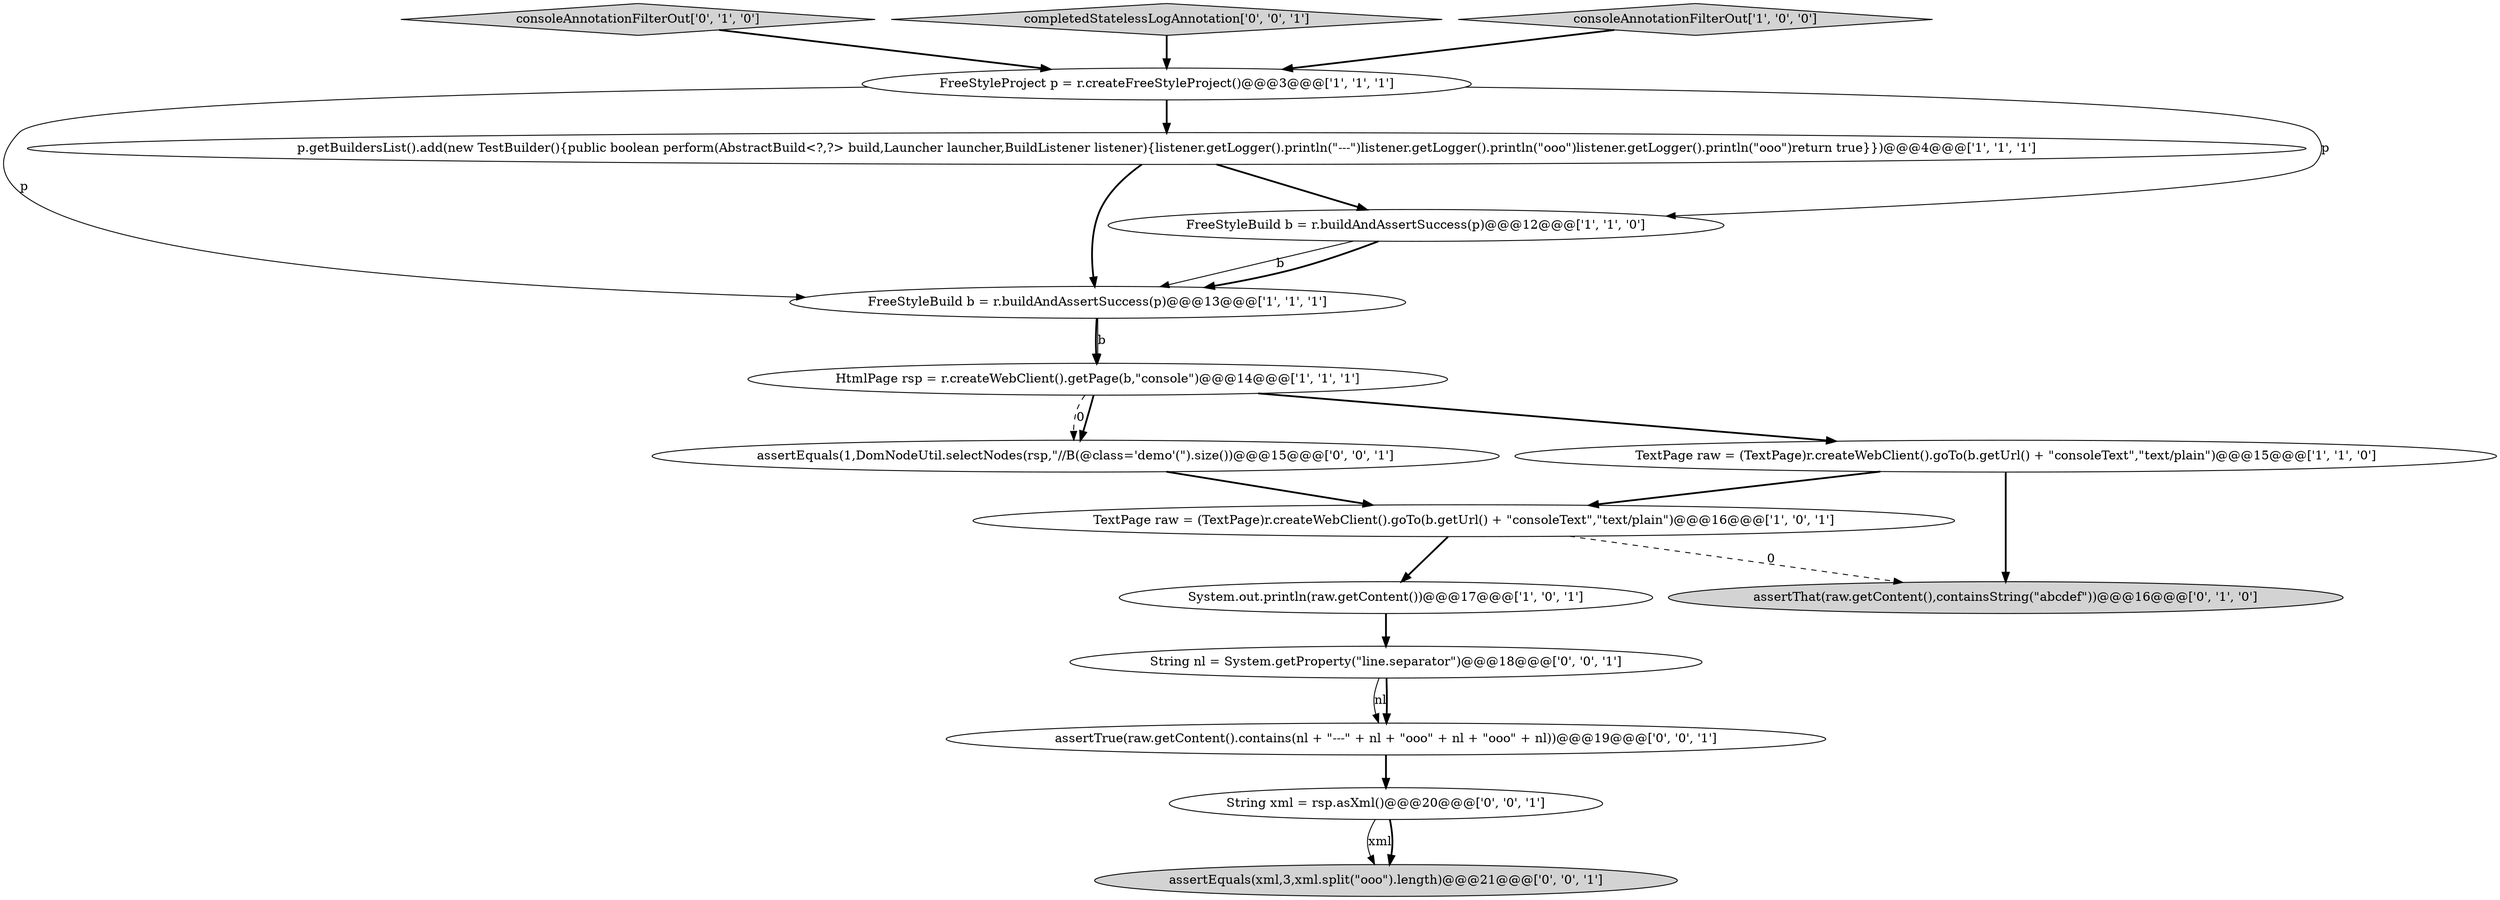 digraph {
1 [style = filled, label = "FreeStyleBuild b = r.buildAndAssertSuccess(p)@@@13@@@['1', '1', '1']", fillcolor = white, shape = ellipse image = "AAA0AAABBB1BBB"];
0 [style = filled, label = "System.out.println(raw.getContent())@@@17@@@['1', '0', '1']", fillcolor = white, shape = ellipse image = "AAA0AAABBB1BBB"];
10 [style = filled, label = "consoleAnnotationFilterOut['0', '1', '0']", fillcolor = lightgray, shape = diamond image = "AAA0AAABBB2BBB"];
12 [style = filled, label = "assertEquals(1,DomNodeUtil.selectNodes(rsp,\"//B(@class='demo'(\").size())@@@15@@@['0', '0', '1']", fillcolor = white, shape = ellipse image = "AAA0AAABBB3BBB"];
14 [style = filled, label = "completedStatelessLogAnnotation['0', '0', '1']", fillcolor = lightgray, shape = diamond image = "AAA0AAABBB3BBB"];
13 [style = filled, label = "assertEquals(xml,3,xml.split(\"ooo\").length)@@@21@@@['0', '0', '1']", fillcolor = lightgray, shape = ellipse image = "AAA0AAABBB3BBB"];
8 [style = filled, label = "TextPage raw = (TextPage)r.createWebClient().goTo(b.getUrl() + \"consoleText\",\"text/plain\")@@@15@@@['1', '1', '0']", fillcolor = white, shape = ellipse image = "AAA0AAABBB1BBB"];
15 [style = filled, label = "String xml = rsp.asXml()@@@20@@@['0', '0', '1']", fillcolor = white, shape = ellipse image = "AAA0AAABBB3BBB"];
5 [style = filled, label = "TextPage raw = (TextPage)r.createWebClient().goTo(b.getUrl() + \"consoleText\",\"text/plain\")@@@16@@@['1', '0', '1']", fillcolor = white, shape = ellipse image = "AAA0AAABBB1BBB"];
11 [style = filled, label = "String nl = System.getProperty(\"line.separator\")@@@18@@@['0', '0', '1']", fillcolor = white, shape = ellipse image = "AAA0AAABBB3BBB"];
9 [style = filled, label = "assertThat(raw.getContent(),containsString(\"abcdef\"))@@@16@@@['0', '1', '0']", fillcolor = lightgray, shape = ellipse image = "AAA1AAABBB2BBB"];
4 [style = filled, label = "p.getBuildersList().add(new TestBuilder(){public boolean perform(AbstractBuild<?,?> build,Launcher launcher,BuildListener listener){listener.getLogger().println(\"---\")listener.getLogger().println(\"ooo\")listener.getLogger().println(\"ooo\")return true}})@@@4@@@['1', '1', '1']", fillcolor = white, shape = ellipse image = "AAA0AAABBB1BBB"];
7 [style = filled, label = "FreeStyleProject p = r.createFreeStyleProject()@@@3@@@['1', '1', '1']", fillcolor = white, shape = ellipse image = "AAA0AAABBB1BBB"];
3 [style = filled, label = "consoleAnnotationFilterOut['1', '0', '0']", fillcolor = lightgray, shape = diamond image = "AAA0AAABBB1BBB"];
16 [style = filled, label = "assertTrue(raw.getContent().contains(nl + \"---\" + nl + \"ooo\" + nl + \"ooo\" + nl))@@@19@@@['0', '0', '1']", fillcolor = white, shape = ellipse image = "AAA0AAABBB3BBB"];
2 [style = filled, label = "FreeStyleBuild b = r.buildAndAssertSuccess(p)@@@12@@@['1', '1', '0']", fillcolor = white, shape = ellipse image = "AAA0AAABBB1BBB"];
6 [style = filled, label = "HtmlPage rsp = r.createWebClient().getPage(b,\"console\")@@@14@@@['1', '1', '1']", fillcolor = white, shape = ellipse image = "AAA0AAABBB1BBB"];
14->7 [style = bold, label=""];
8->9 [style = bold, label=""];
8->5 [style = bold, label=""];
2->1 [style = solid, label="b"];
16->15 [style = bold, label=""];
11->16 [style = solid, label="nl"];
11->16 [style = bold, label=""];
7->1 [style = solid, label="p"];
1->6 [style = bold, label=""];
6->8 [style = bold, label=""];
3->7 [style = bold, label=""];
0->11 [style = bold, label=""];
1->6 [style = solid, label="b"];
4->1 [style = bold, label=""];
4->2 [style = bold, label=""];
15->13 [style = solid, label="xml"];
6->12 [style = dashed, label="0"];
10->7 [style = bold, label=""];
5->0 [style = bold, label=""];
12->5 [style = bold, label=""];
7->4 [style = bold, label=""];
2->1 [style = bold, label=""];
15->13 [style = bold, label=""];
6->12 [style = bold, label=""];
7->2 [style = solid, label="p"];
5->9 [style = dashed, label="0"];
}
